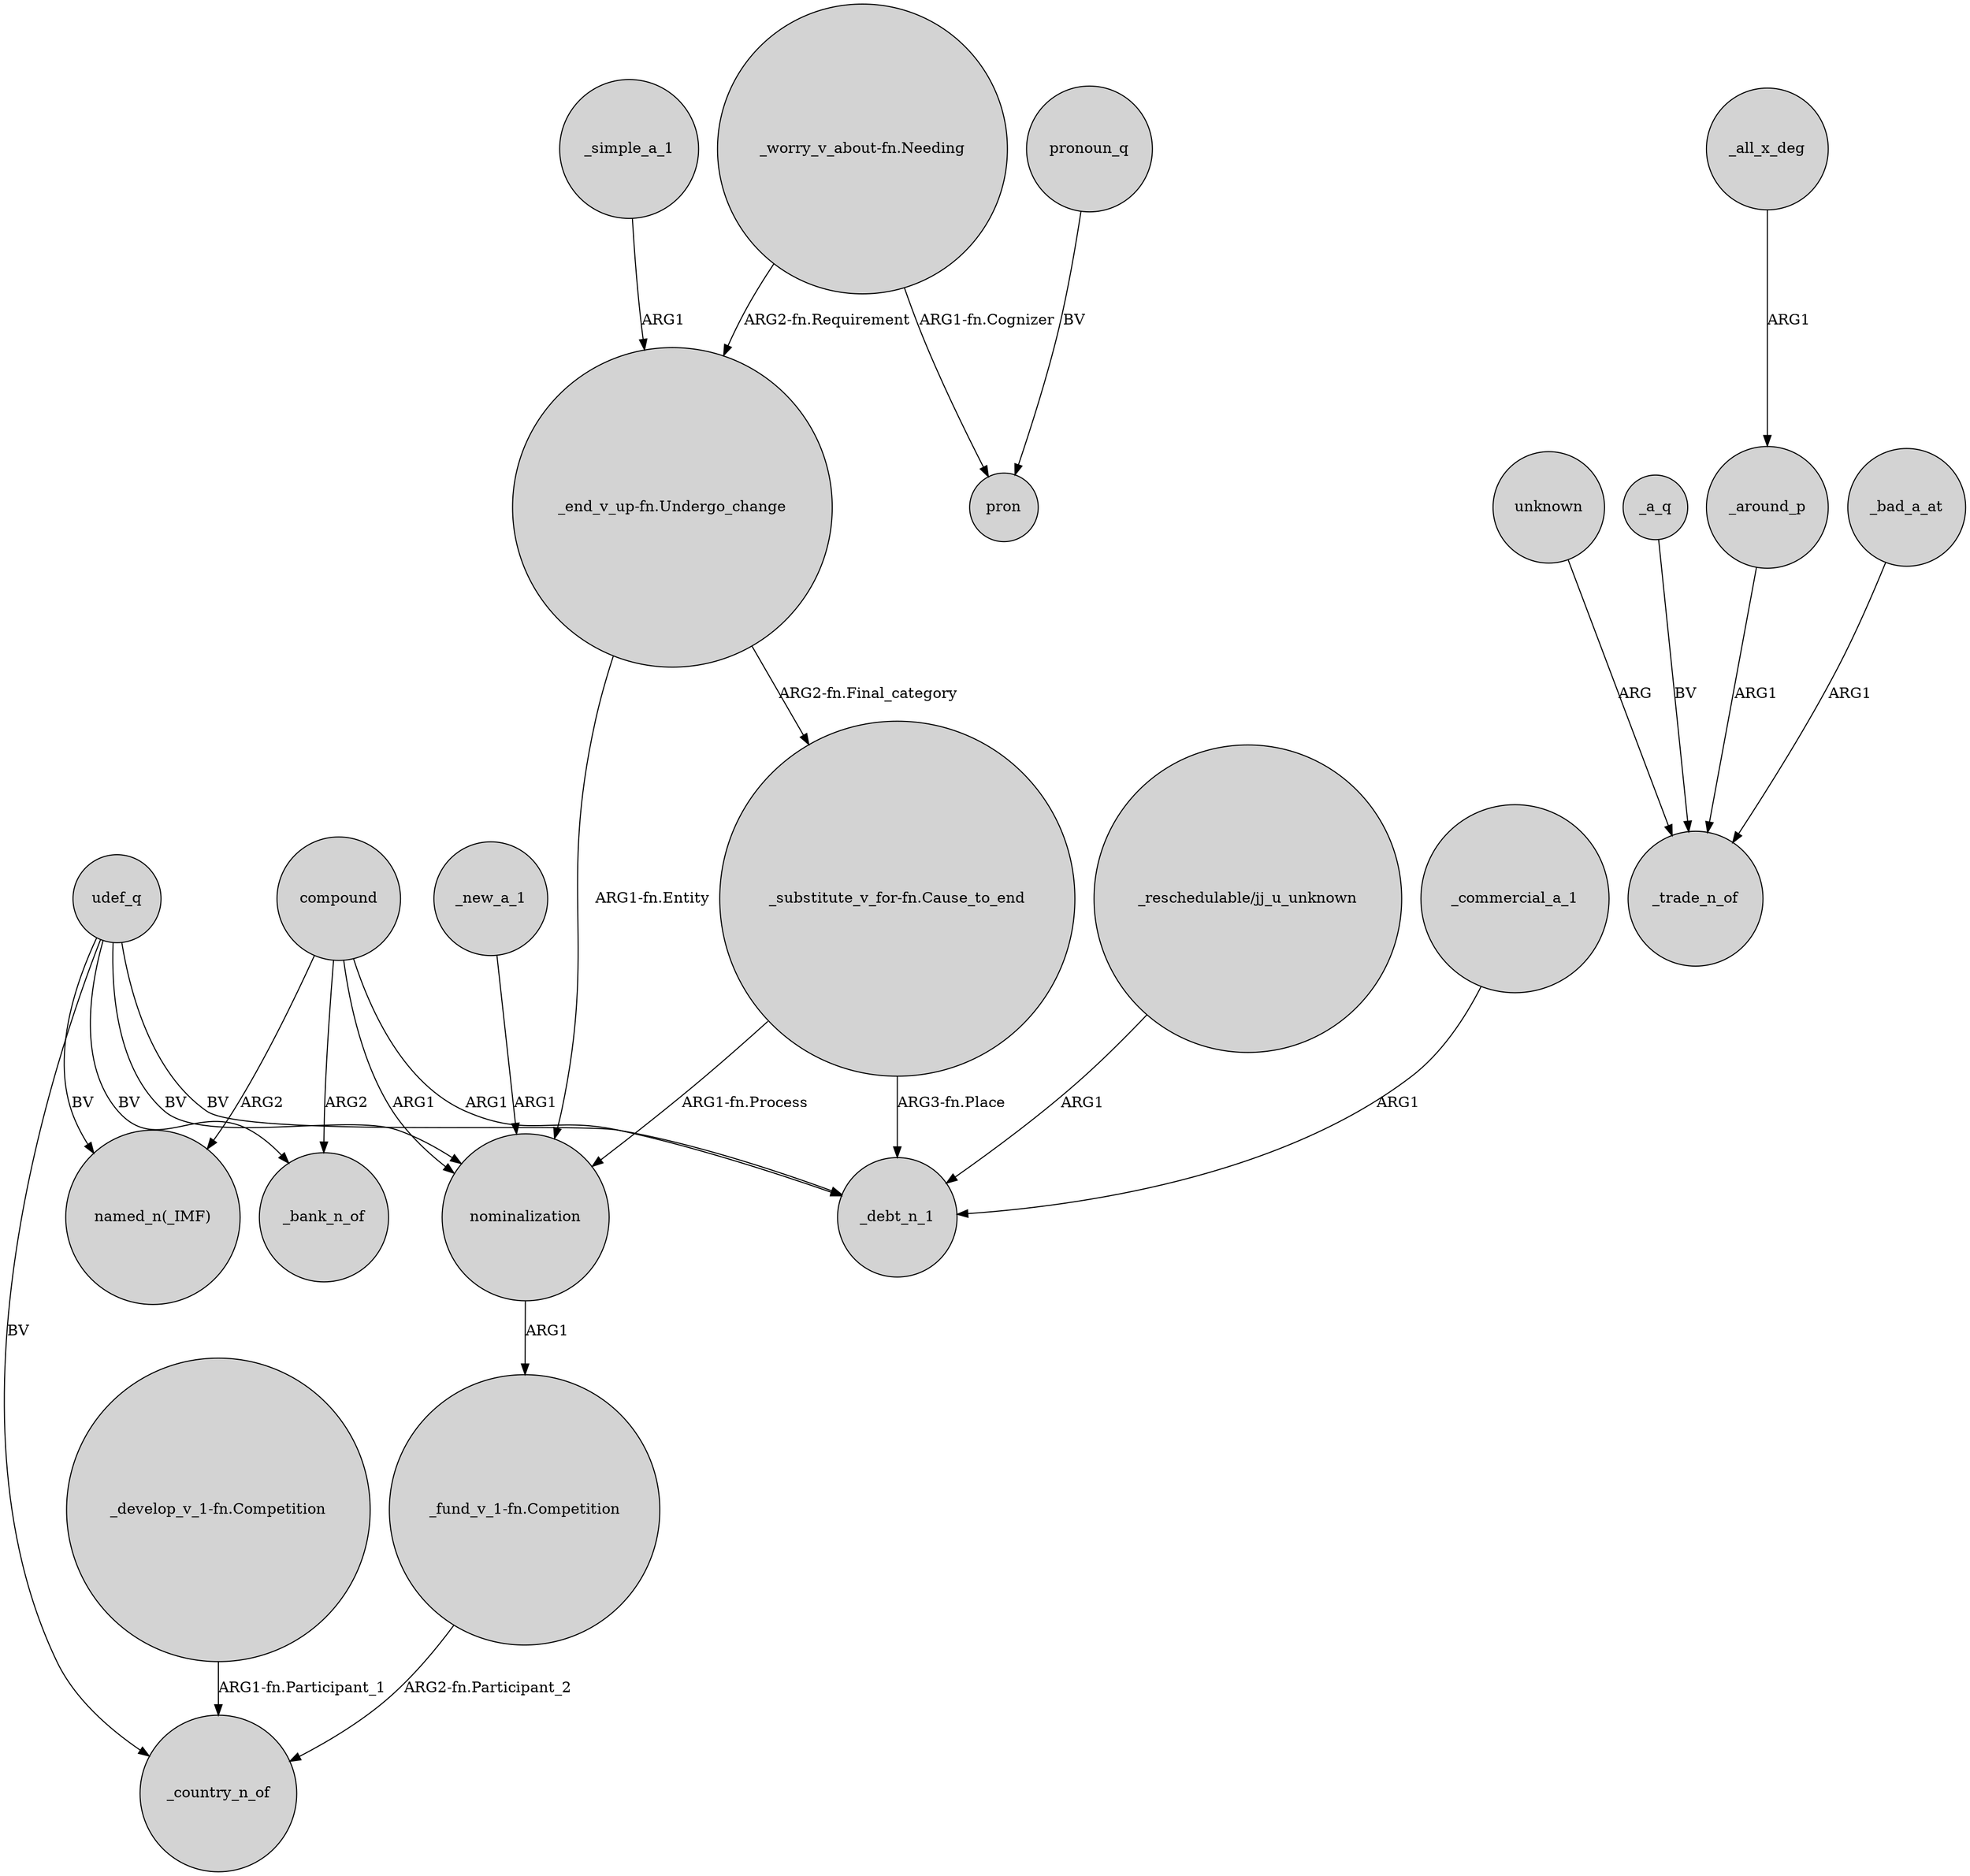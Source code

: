 digraph {
	node [shape=circle style=filled]
	"_worry_v_about-fn.Needing" -> "_end_v_up-fn.Undergo_change" [label="ARG2-fn.Requirement"]
	compound -> "named_n(_IMF)" [label=ARG2]
	"_reschedulable/jj_u_unknown" -> _debt_n_1 [label=ARG1]
	udef_q -> nominalization [label=BV]
	udef_q -> "named_n(_IMF)" [label=BV]
	udef_q -> _bank_n_of [label=BV]
	"_develop_v_1-fn.Competition" -> _country_n_of [label="ARG1-fn.Participant_1"]
	compound -> _bank_n_of [label=ARG2]
	unknown -> _trade_n_of [label=ARG]
	_a_q -> _trade_n_of [label=BV]
	"_substitute_v_for-fn.Cause_to_end" -> nominalization [label="ARG1-fn.Process"]
	pronoun_q -> pron [label=BV]
	compound -> nominalization [label=ARG1]
	udef_q -> _debt_n_1 [label=BV]
	_all_x_deg -> _around_p [label=ARG1]
	"_end_v_up-fn.Undergo_change" -> "_substitute_v_for-fn.Cause_to_end" [label="ARG2-fn.Final_category"]
	_around_p -> _trade_n_of [label=ARG1]
	"_substitute_v_for-fn.Cause_to_end" -> _debt_n_1 [label="ARG3-fn.Place"]
	udef_q -> _country_n_of [label=BV]
	"_fund_v_1-fn.Competition" -> _country_n_of [label="ARG2-fn.Participant_2"]
	"_worry_v_about-fn.Needing" -> pron [label="ARG1-fn.Cognizer"]
	"_end_v_up-fn.Undergo_change" -> nominalization [label="ARG1-fn.Entity"]
	_bad_a_at -> _trade_n_of [label=ARG1]
	_commercial_a_1 -> _debt_n_1 [label=ARG1]
	_simple_a_1 -> "_end_v_up-fn.Undergo_change" [label=ARG1]
	compound -> _debt_n_1 [label=ARG1]
	_new_a_1 -> nominalization [label=ARG1]
	nominalization -> "_fund_v_1-fn.Competition" [label=ARG1]
}
